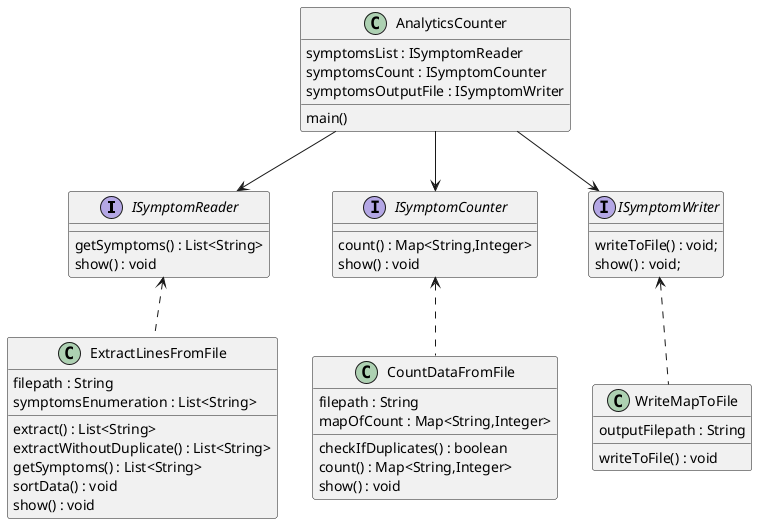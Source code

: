 @startuml

interface ISymptomReader {
    getSymptoms() : List<String>
    show() : void
}

interface ISymptomCounter {
    count() : Map<String,Integer>
    show() : void
}

interface ISymptomWriter {
    writeToFile() : void;
    show() : void;
}

class AnalyticsCounter{
   symptomsList : ISymptomReader
   symptomsCount : ISymptomCounter
   symptomsOutputFile : ISymptomWriter
   main()
}

class ExtractLinesFromFile  {
    filepath : String
    symptomsEnumeration : List<String>
    extract() : List<String>
    extractWithoutDuplicate() : List<String>
    getSymptoms() : List<String>
    sortData() : void
    show() : void
}

ISymptomReader <.. ExtractLinesFromFile

class CountDataFromFile{
    filepath : String
    mapOfCount : Map<String,Integer>
    checkIfDuplicates() : boolean
    count() : Map<String,Integer>
    show() : void
}

ISymptomCounter <.. CountDataFromFile

class WriteMapToFile {
    outputFilepath : String
    writeToFile() : void
}

ISymptomWriter <.. WriteMapToFile

AnalyticsCounter --> ISymptomReader
AnalyticsCounter --> ISymptomCounter
AnalyticsCounter --> ISymptomWriter



@enduml